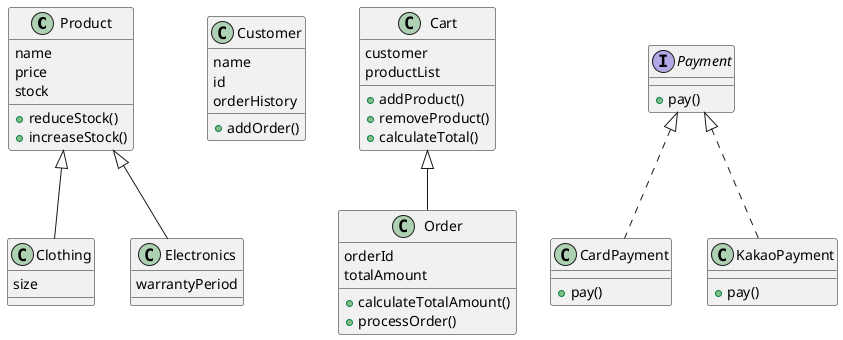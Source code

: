 @startuml

class Product {
    name
    price
    stock

    +reduceStock()
    +increaseStock()
}

class Clothing extends Product {
    size
}

class Electronics extends Product {
    warrantyPeriod
}

class Customer {
    name
    id
    orderHistory

    +addOrder()
}

class Order extends Cart {
    orderId
    totalAmount

    +calculateTotalAmount()
    +processOrder()
}

class Cart {
    customer
    productList

    +addProduct()
    +removeProduct()
    +calculateTotal()
}

interface Payment {
    +pay()
}

class CardPayment implements Payment {
    +pay()
}

class KakaoPayment implements Payment {
    +pay()
}
@enduml